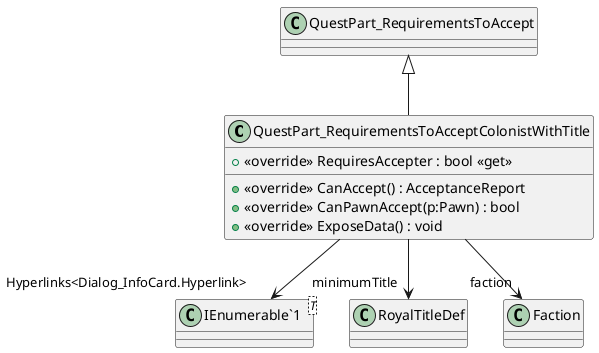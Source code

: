@startuml
class QuestPart_RequirementsToAcceptColonistWithTitle {
    + <<override>> RequiresAccepter : bool <<get>>
    + <<override>> CanAccept() : AcceptanceReport
    + <<override>> CanPawnAccept(p:Pawn) : bool
    + <<override>> ExposeData() : void
}
class "IEnumerable`1"<T> {
}
QuestPart_RequirementsToAccept <|-- QuestPart_RequirementsToAcceptColonistWithTitle
QuestPart_RequirementsToAcceptColonistWithTitle --> "minimumTitle" RoyalTitleDef
QuestPart_RequirementsToAcceptColonistWithTitle --> "faction" Faction
QuestPart_RequirementsToAcceptColonistWithTitle --> "Hyperlinks<Dialog_InfoCard.Hyperlink>" "IEnumerable`1"
@enduml
